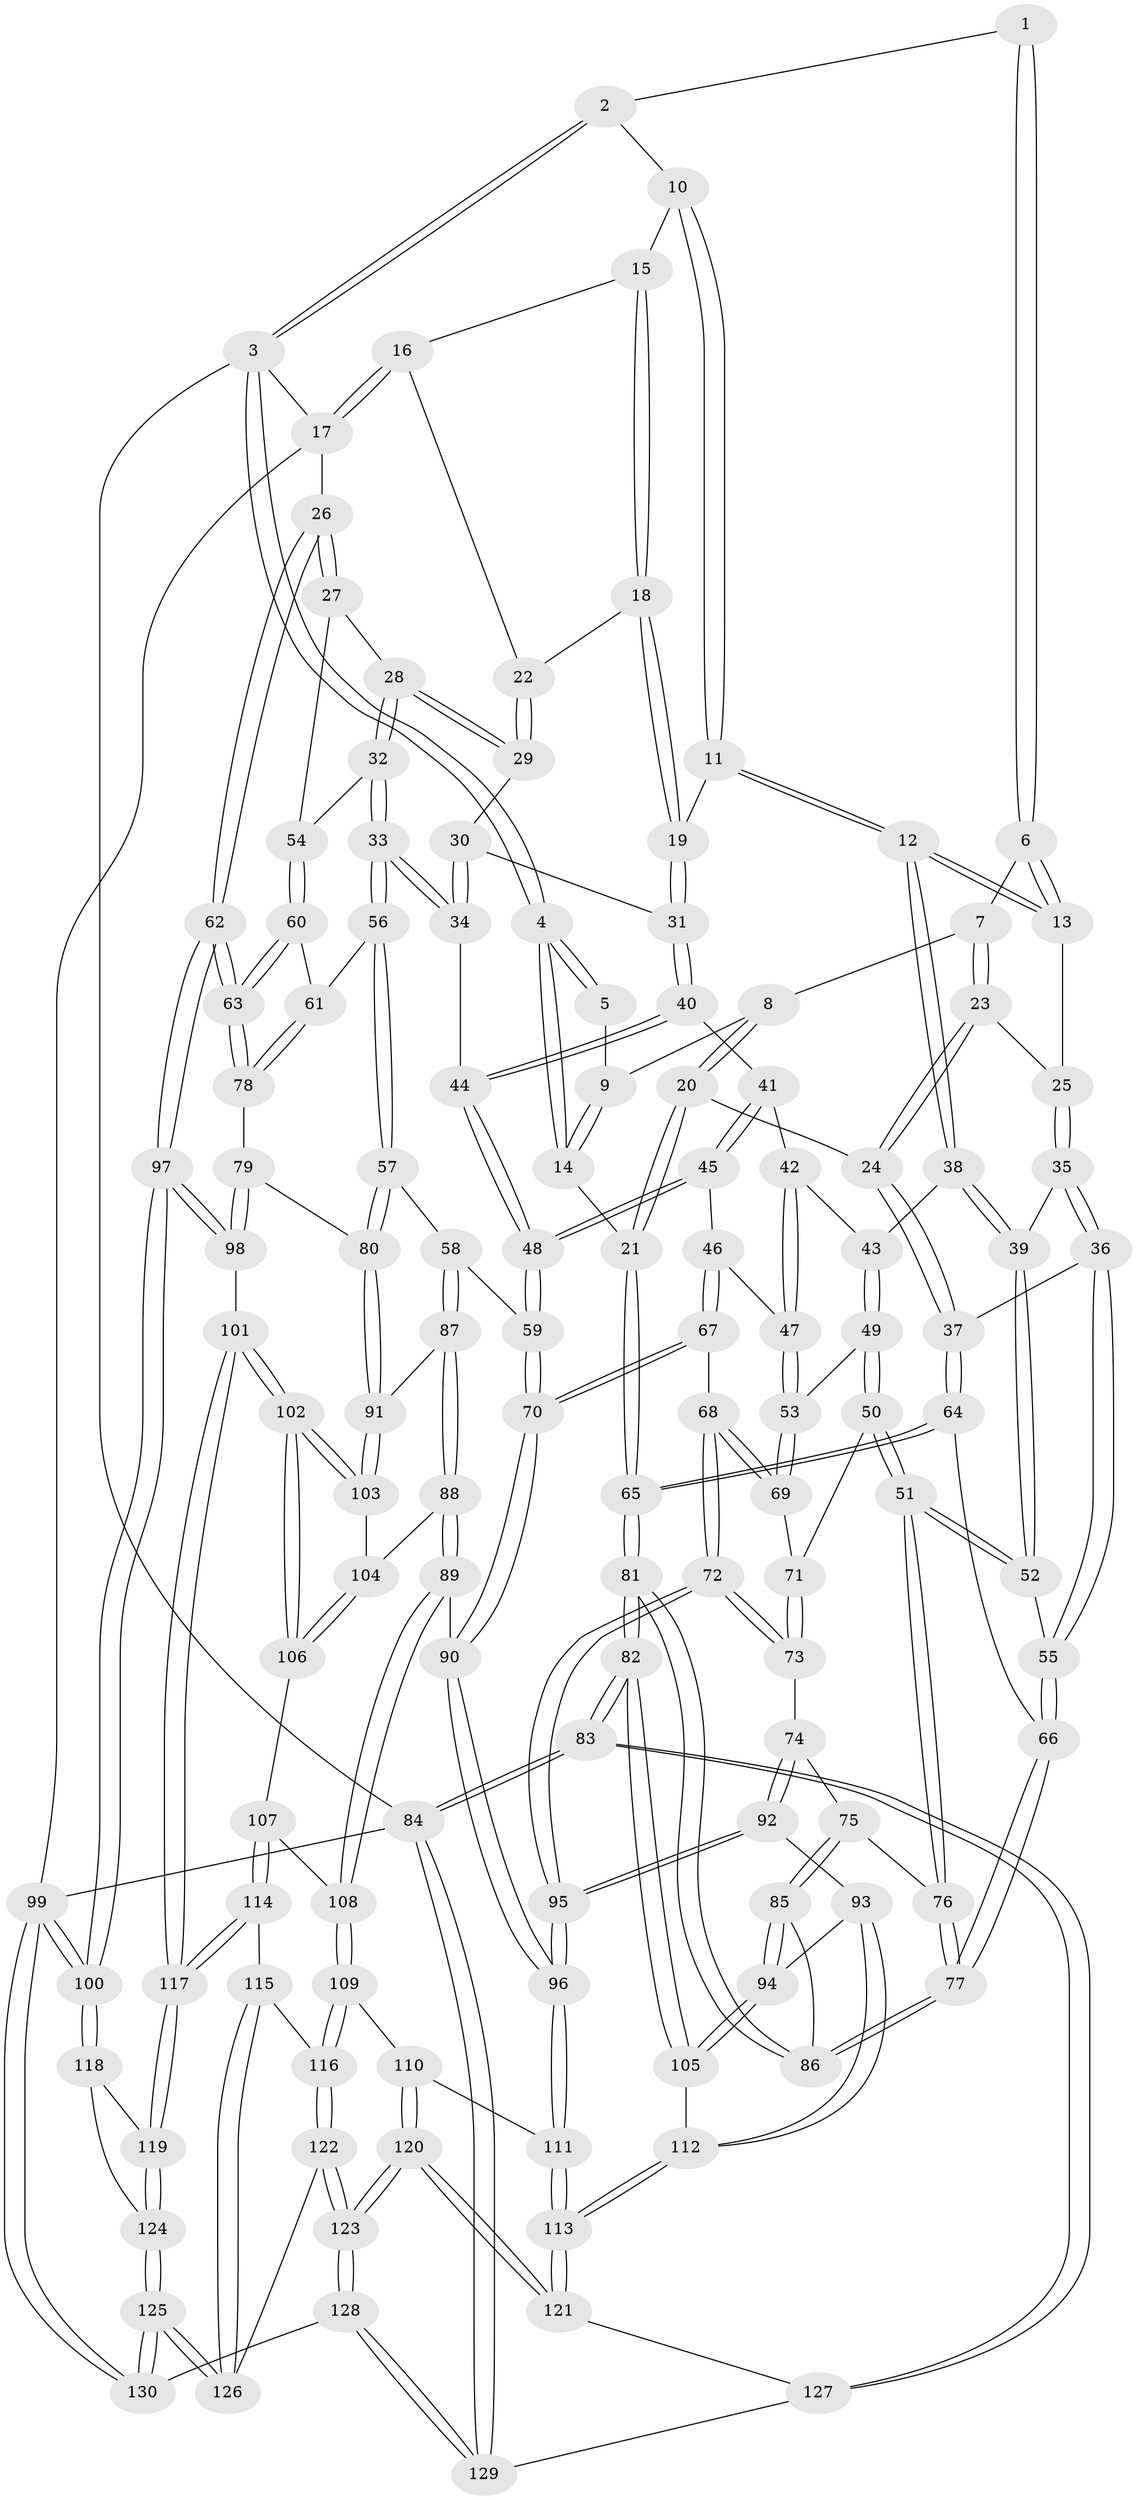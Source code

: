 // coarse degree distribution, {4: 0.4230769230769231, 5: 0.25, 3: 0.11538461538461539, 2: 0.038461538461538464, 6: 0.057692307692307696, 7: 0.07692307692307693, 9: 0.019230769230769232, 8: 0.019230769230769232}
// Generated by graph-tools (version 1.1) at 2025/05/03/04/25 22:05:14]
// undirected, 130 vertices, 322 edges
graph export_dot {
graph [start="1"]
  node [color=gray90,style=filled];
  1 [pos="+0.25302181215519265+0"];
  2 [pos="+0.2868039275422649+0"];
  3 [pos="+0+0"];
  4 [pos="+0+0"];
  5 [pos="+0.12152221185941486+0.036963512143011135"];
  6 [pos="+0.25202579919425616+0"];
  7 [pos="+0.14644222341254554+0.09765615397822133"];
  8 [pos="+0.12514432519026283+0.08862330997231484"];
  9 [pos="+0.11474215037233258+0.05419075696441197"];
  10 [pos="+0.49741028311997004+0"];
  11 [pos="+0.3920362399892727+0.14888258400286658"];
  12 [pos="+0.3903174347331592+0.1517508130950388"];
  13 [pos="+0.2792827460712426+0.10374546918999993"];
  14 [pos="+0+0"];
  15 [pos="+0.5993683913275397+0"];
  16 [pos="+1+0"];
  17 [pos="+1+0"];
  18 [pos="+0.6315049846449684+0.009837825491042744"];
  19 [pos="+0.6349191849986395+0.06015755582755225"];
  20 [pos="+0.010778551304693112+0.15193442730811768"];
  21 [pos="+0+0.07154166961064545"];
  22 [pos="+0.8977728693523596+0.08153687885401469"];
  23 [pos="+0.15042557976961976+0.10535180759986326"];
  24 [pos="+0.13412317542624752+0.23275496734180762"];
  25 [pos="+0.2464141112283298+0.1379618609748493"];
  26 [pos="+1+0.21230254256536077"];
  27 [pos="+1+0.2092852799472606"];
  28 [pos="+0.9323005119832222+0.17641726281813383"];
  29 [pos="+0.8958979042350909+0.08849167048799846"];
  30 [pos="+0.8122639525517843+0.12949703724224768"];
  31 [pos="+0.6474635249500869+0.11320940232088385"];
  32 [pos="+0.8783276095458927+0.23980303667428907"];
  33 [pos="+0.8451675795281764+0.2615905092402221"];
  34 [pos="+0.8237459121112409+0.24350950699650362"];
  35 [pos="+0.21178038252088704+0.21808517043913672"];
  36 [pos="+0.20580269347043761+0.22217391423198274"];
  37 [pos="+0.1365166501208081+0.23564256937263872"];
  38 [pos="+0.3912779396229094+0.15554923561523137"];
  39 [pos="+0.32141010053529195+0.2444661171305027"];
  40 [pos="+0.6461009190458741+0.12166637459235997"];
  41 [pos="+0.6181738057426249+0.1566151693095132"];
  42 [pos="+0.4863743275724413+0.20566063987141292"];
  43 [pos="+0.4486049752783157+0.21009660735735478"];
  44 [pos="+0.7176100729708953+0.2220520374764856"];
  45 [pos="+0.5973535382290326+0.2699658818363573"];
  46 [pos="+0.5675395377868925+0.2982074178074613"];
  47 [pos="+0.5503362685395919+0.3004175187301505"];
  48 [pos="+0.7078406986466065+0.36064135775794803"];
  49 [pos="+0.44778728945515744+0.22218432291578158"];
  50 [pos="+0.392089160656911+0.33599454522623534"];
  51 [pos="+0.34897368212508295+0.3512660009343793"];
  52 [pos="+0.33856172881362184+0.3367449136657243"];
  53 [pos="+0.507212668889463+0.32044900185107095"];
  54 [pos="+0.9568982786722576+0.28834891263623424"];
  55 [pos="+0.2487276314395418+0.3120241488646049"];
  56 [pos="+0.840962004764898+0.3441077070856697"];
  57 [pos="+0.7723906647178467+0.3794562447609754"];
  58 [pos="+0.7408413451161874+0.3813892392349965"];
  59 [pos="+0.7120617027819836+0.37301532214359784"];
  60 [pos="+0.9502888297144939+0.3456348718630739"];
  61 [pos="+0.8545427094899877+0.35065474309917255"];
  62 [pos="+1+0.44969849786254534"];
  63 [pos="+1+0.4206535960865138"];
  64 [pos="+0.11686611957122763+0.3006891238807853"];
  65 [pos="+0+0.3963900174223949"];
  66 [pos="+0.16890630900084663+0.3926943799875261"];
  67 [pos="+0.6042893555528477+0.4182727495430689"];
  68 [pos="+0.546740698983695+0.4196351585805523"];
  69 [pos="+0.5037231400906675+0.3261497794096266"];
  70 [pos="+0.6272042219010803+0.427457703781032"];
  71 [pos="+0.44714638970839643+0.35091393245867875"];
  72 [pos="+0.4997218271421678+0.4443726930683979"];
  73 [pos="+0.4691304468036881+0.4056061272587276"];
  74 [pos="+0.36923873156443243+0.42727955406816165"];
  75 [pos="+0.34600104105120283+0.37882741316679475"];
  76 [pos="+0.3446543984411375+0.36640182050701936"];
  77 [pos="+0.17149977288076945+0.4066086270161519"];
  78 [pos="+0.9041182971361075+0.456803370378229"];
  79 [pos="+0.8895466850067596+0.48400621978534103"];
  80 [pos="+0.8339495556900318+0.5017650119797022"];
  81 [pos="+0+0.6183555815288995"];
  82 [pos="+0+0.678577418055616"];
  83 [pos="+0+1"];
  84 [pos="+0+1"];
  85 [pos="+0.2357074647474996+0.49936540639026655"];
  86 [pos="+0.1645509117838694+0.44309245411485615"];
  87 [pos="+0.7433808620864806+0.524919555055226"];
  88 [pos="+0.7009765716816666+0.565307136598487"];
  89 [pos="+0.6547657968377325+0.5702006703890817"];
  90 [pos="+0.6334870585276374+0.5634829893448938"];
  91 [pos="+0.8254274842128596+0.5155544733230247"];
  92 [pos="+0.41401961549521477+0.5792920790685836"];
  93 [pos="+0.341567843015776+0.5736330991366398"];
  94 [pos="+0.24661587077635921+0.5172655403156566"];
  95 [pos="+0.42376056698452197+0.5846654943339924"];
  96 [pos="+0.46947212817892736+0.6453414009488002"];
  97 [pos="+1+0.638873457722487"];
  98 [pos="+1+0.6538926773600185"];
  99 [pos="+1+1"];
  100 [pos="+1+0.9235219779448228"];
  101 [pos="+0.9110876530271655+0.6847404953324574"];
  102 [pos="+0.8971261569178771+0.6759626421392424"];
  103 [pos="+0.8520029735077712+0.6328072721160629"];
  104 [pos="+0.7649513142115034+0.6116352661200648"];
  105 [pos="+0.076667996301302+0.7153653153715013"];
  106 [pos="+0.7248649730846325+0.6971019750174764"];
  107 [pos="+0.7062518875105371+0.7084548323082102"];
  108 [pos="+0.7005098662647717+0.7051081203823732"];
  109 [pos="+0.5721380527067458+0.7326583373669218"];
  110 [pos="+0.47851916672642736+0.6954530706814487"];
  111 [pos="+0.4697918183649801+0.6646807954651011"];
  112 [pos="+0.14213386219990906+0.7402524958563205"];
  113 [pos="+0.179623399822349+0.7709506282935198"];
  114 [pos="+0.7381483605072133+0.8021795078766437"];
  115 [pos="+0.7305193127448733+0.8090803719215278"];
  116 [pos="+0.6602604847831378+0.8291715117076228"];
  117 [pos="+0.8550383718896991+0.7959208889775877"];
  118 [pos="+0.9956798198607234+0.8864450067531029"];
  119 [pos="+0.8626680234467912+0.8193329863535452"];
  120 [pos="+0.40817846017635223+1"];
  121 [pos="+0.2311854739066383+0.8516665918154892"];
  122 [pos="+0.6511847694956258+0.8452420125074666"];
  123 [pos="+0.4330452796707107+1"];
  124 [pos="+0.8345169324304802+1"];
  125 [pos="+0.7889384289045965+1"];
  126 [pos="+0.7518168037888484+0.9874710289121725"];
  127 [pos="+0.1433529731973132+0.9238709053417323"];
  128 [pos="+0.43366723223455195+1"];
  129 [pos="+0.20698023485859401+1"];
  130 [pos="+0.7787948536982898+1"];
  1 -- 2;
  1 -- 6;
  1 -- 6;
  2 -- 3;
  2 -- 3;
  2 -- 10;
  3 -- 4;
  3 -- 4;
  3 -- 17;
  3 -- 84;
  4 -- 5;
  4 -- 5;
  4 -- 14;
  4 -- 14;
  5 -- 9;
  6 -- 7;
  6 -- 13;
  6 -- 13;
  7 -- 8;
  7 -- 23;
  7 -- 23;
  8 -- 9;
  8 -- 20;
  8 -- 20;
  9 -- 14;
  9 -- 14;
  10 -- 11;
  10 -- 11;
  10 -- 15;
  11 -- 12;
  11 -- 12;
  11 -- 19;
  12 -- 13;
  12 -- 13;
  12 -- 38;
  12 -- 38;
  13 -- 25;
  14 -- 21;
  15 -- 16;
  15 -- 18;
  15 -- 18;
  16 -- 17;
  16 -- 17;
  16 -- 22;
  17 -- 26;
  17 -- 99;
  18 -- 19;
  18 -- 19;
  18 -- 22;
  19 -- 31;
  19 -- 31;
  20 -- 21;
  20 -- 21;
  20 -- 24;
  21 -- 65;
  21 -- 65;
  22 -- 29;
  22 -- 29;
  23 -- 24;
  23 -- 24;
  23 -- 25;
  24 -- 37;
  24 -- 37;
  25 -- 35;
  25 -- 35;
  26 -- 27;
  26 -- 27;
  26 -- 62;
  26 -- 62;
  27 -- 28;
  27 -- 54;
  28 -- 29;
  28 -- 29;
  28 -- 32;
  28 -- 32;
  29 -- 30;
  30 -- 31;
  30 -- 34;
  30 -- 34;
  31 -- 40;
  31 -- 40;
  32 -- 33;
  32 -- 33;
  32 -- 54;
  33 -- 34;
  33 -- 34;
  33 -- 56;
  33 -- 56;
  34 -- 44;
  35 -- 36;
  35 -- 36;
  35 -- 39;
  36 -- 37;
  36 -- 55;
  36 -- 55;
  37 -- 64;
  37 -- 64;
  38 -- 39;
  38 -- 39;
  38 -- 43;
  39 -- 52;
  39 -- 52;
  40 -- 41;
  40 -- 44;
  40 -- 44;
  41 -- 42;
  41 -- 45;
  41 -- 45;
  42 -- 43;
  42 -- 47;
  42 -- 47;
  43 -- 49;
  43 -- 49;
  44 -- 48;
  44 -- 48;
  45 -- 46;
  45 -- 48;
  45 -- 48;
  46 -- 47;
  46 -- 67;
  46 -- 67;
  47 -- 53;
  47 -- 53;
  48 -- 59;
  48 -- 59;
  49 -- 50;
  49 -- 50;
  49 -- 53;
  50 -- 51;
  50 -- 51;
  50 -- 71;
  51 -- 52;
  51 -- 52;
  51 -- 76;
  51 -- 76;
  52 -- 55;
  53 -- 69;
  53 -- 69;
  54 -- 60;
  54 -- 60;
  55 -- 66;
  55 -- 66;
  56 -- 57;
  56 -- 57;
  56 -- 61;
  57 -- 58;
  57 -- 80;
  57 -- 80;
  58 -- 59;
  58 -- 87;
  58 -- 87;
  59 -- 70;
  59 -- 70;
  60 -- 61;
  60 -- 63;
  60 -- 63;
  61 -- 78;
  61 -- 78;
  62 -- 63;
  62 -- 63;
  62 -- 97;
  62 -- 97;
  63 -- 78;
  63 -- 78;
  64 -- 65;
  64 -- 65;
  64 -- 66;
  65 -- 81;
  65 -- 81;
  66 -- 77;
  66 -- 77;
  67 -- 68;
  67 -- 70;
  67 -- 70;
  68 -- 69;
  68 -- 69;
  68 -- 72;
  68 -- 72;
  69 -- 71;
  70 -- 90;
  70 -- 90;
  71 -- 73;
  71 -- 73;
  72 -- 73;
  72 -- 73;
  72 -- 95;
  72 -- 95;
  73 -- 74;
  74 -- 75;
  74 -- 92;
  74 -- 92;
  75 -- 76;
  75 -- 85;
  75 -- 85;
  76 -- 77;
  76 -- 77;
  77 -- 86;
  77 -- 86;
  78 -- 79;
  79 -- 80;
  79 -- 98;
  79 -- 98;
  80 -- 91;
  80 -- 91;
  81 -- 82;
  81 -- 82;
  81 -- 86;
  81 -- 86;
  82 -- 83;
  82 -- 83;
  82 -- 105;
  82 -- 105;
  83 -- 84;
  83 -- 84;
  83 -- 127;
  83 -- 127;
  84 -- 99;
  84 -- 129;
  84 -- 129;
  85 -- 86;
  85 -- 94;
  85 -- 94;
  87 -- 88;
  87 -- 88;
  87 -- 91;
  88 -- 89;
  88 -- 89;
  88 -- 104;
  89 -- 90;
  89 -- 108;
  89 -- 108;
  90 -- 96;
  90 -- 96;
  91 -- 103;
  91 -- 103;
  92 -- 93;
  92 -- 95;
  92 -- 95;
  93 -- 94;
  93 -- 112;
  93 -- 112;
  94 -- 105;
  94 -- 105;
  95 -- 96;
  95 -- 96;
  96 -- 111;
  96 -- 111;
  97 -- 98;
  97 -- 98;
  97 -- 100;
  97 -- 100;
  98 -- 101;
  99 -- 100;
  99 -- 100;
  99 -- 130;
  99 -- 130;
  100 -- 118;
  100 -- 118;
  101 -- 102;
  101 -- 102;
  101 -- 117;
  101 -- 117;
  102 -- 103;
  102 -- 103;
  102 -- 106;
  102 -- 106;
  103 -- 104;
  104 -- 106;
  104 -- 106;
  105 -- 112;
  106 -- 107;
  107 -- 108;
  107 -- 114;
  107 -- 114;
  108 -- 109;
  108 -- 109;
  109 -- 110;
  109 -- 116;
  109 -- 116;
  110 -- 111;
  110 -- 120;
  110 -- 120;
  111 -- 113;
  111 -- 113;
  112 -- 113;
  112 -- 113;
  113 -- 121;
  113 -- 121;
  114 -- 115;
  114 -- 117;
  114 -- 117;
  115 -- 116;
  115 -- 126;
  115 -- 126;
  116 -- 122;
  116 -- 122;
  117 -- 119;
  117 -- 119;
  118 -- 119;
  118 -- 124;
  119 -- 124;
  119 -- 124;
  120 -- 121;
  120 -- 121;
  120 -- 123;
  120 -- 123;
  121 -- 127;
  122 -- 123;
  122 -- 123;
  122 -- 126;
  123 -- 128;
  123 -- 128;
  124 -- 125;
  124 -- 125;
  125 -- 126;
  125 -- 126;
  125 -- 130;
  125 -- 130;
  127 -- 129;
  128 -- 129;
  128 -- 129;
  128 -- 130;
}
